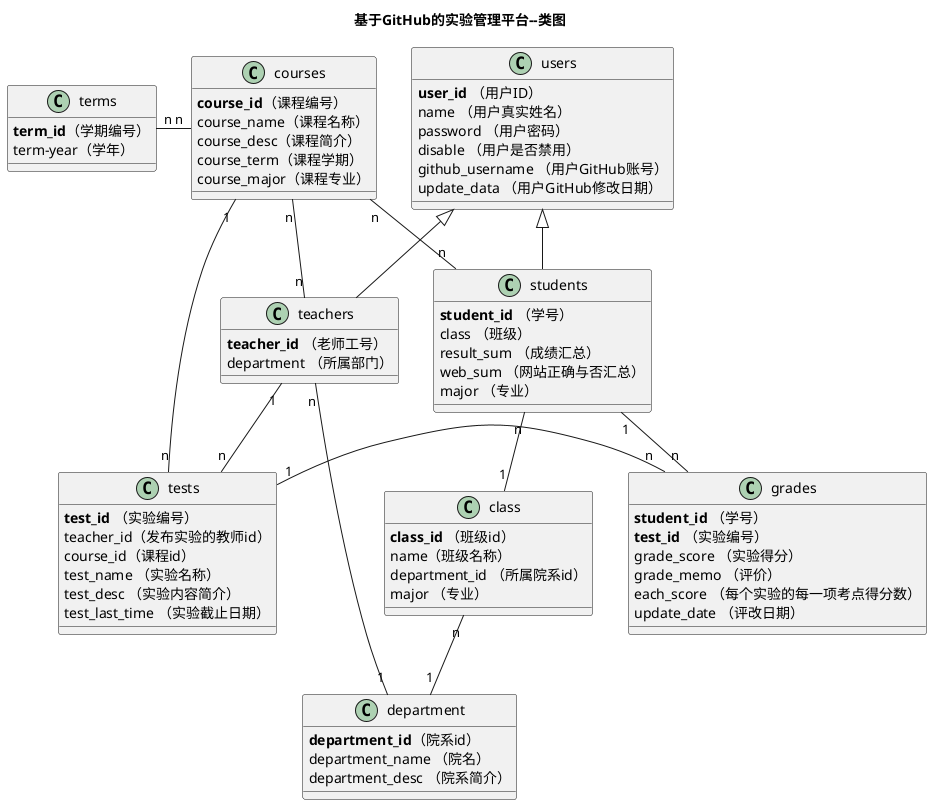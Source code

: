 ##4.设计类图

@startuml
title 基于GitHub的实验管理平台--类图
 class users {
    <b>user_id</b> （用户ID）
    name （用户真实姓名）
    password （用户密码）
    disable （用户是否禁用）
    github_username （用户GitHub账号）
    update_data （用户GitHub修改日期）
}
class teachers{
    <b>teacher_id</b> （老师工号）
    department （所属部门）
}
class students{
    <b>student_id</b> （学号）
    class （班级）
    result_sum （成绩汇总）
    web_sum （网站正确与否汇总）
    major （专业）
}
class courses{
    <b>course_id</b>（课程编号）
    course_name（课程名称）
    course_desc（课程简介）
    course_term（课程学期）
    course_major（课程专业）
}
class tests {
    <b>test_id</b> （实验编号）
    teacher_id（发布实验的教师id）
    course_id（课程id）
    test_name （实验名称）
    test_desc （实验内容简介）
    test_last_time （实验截止日期）
}
class grades {
    <b>student_id</b> （学号）
    <b>test_id</b> （实验编号）
    grade_score （实验得分）
    grade_memo （评价）
    each_score （每个实验的每一项考点得分数）
    update_date （评改日期）
}
class terms{
    <b>term_id</b>（学期编号）
    term-year（学年）
}
class class{
    <b>class_id</b> （班级id）
    name（班级名称）
    department_id （所属院系id）
    major （专业）
}
class department{
    <b>department_id</b>（院系id）
    department_name （院名）
    department_desc （院系简介）
}
users <|- students
users <|-- teachers
courses "n" -- "n" students
students "n" -- "1"  class
students "1" -- "n"  grades
courses"n" -- "n"  teachers
teachers "1" -- "n"  tests
teachers "n" -- "1"  department
class "n" -- "1" department
courses  "1" -- "n"  tests
terms "n" - "n"  courses
tests "1" - "n"  grades

@enduml
